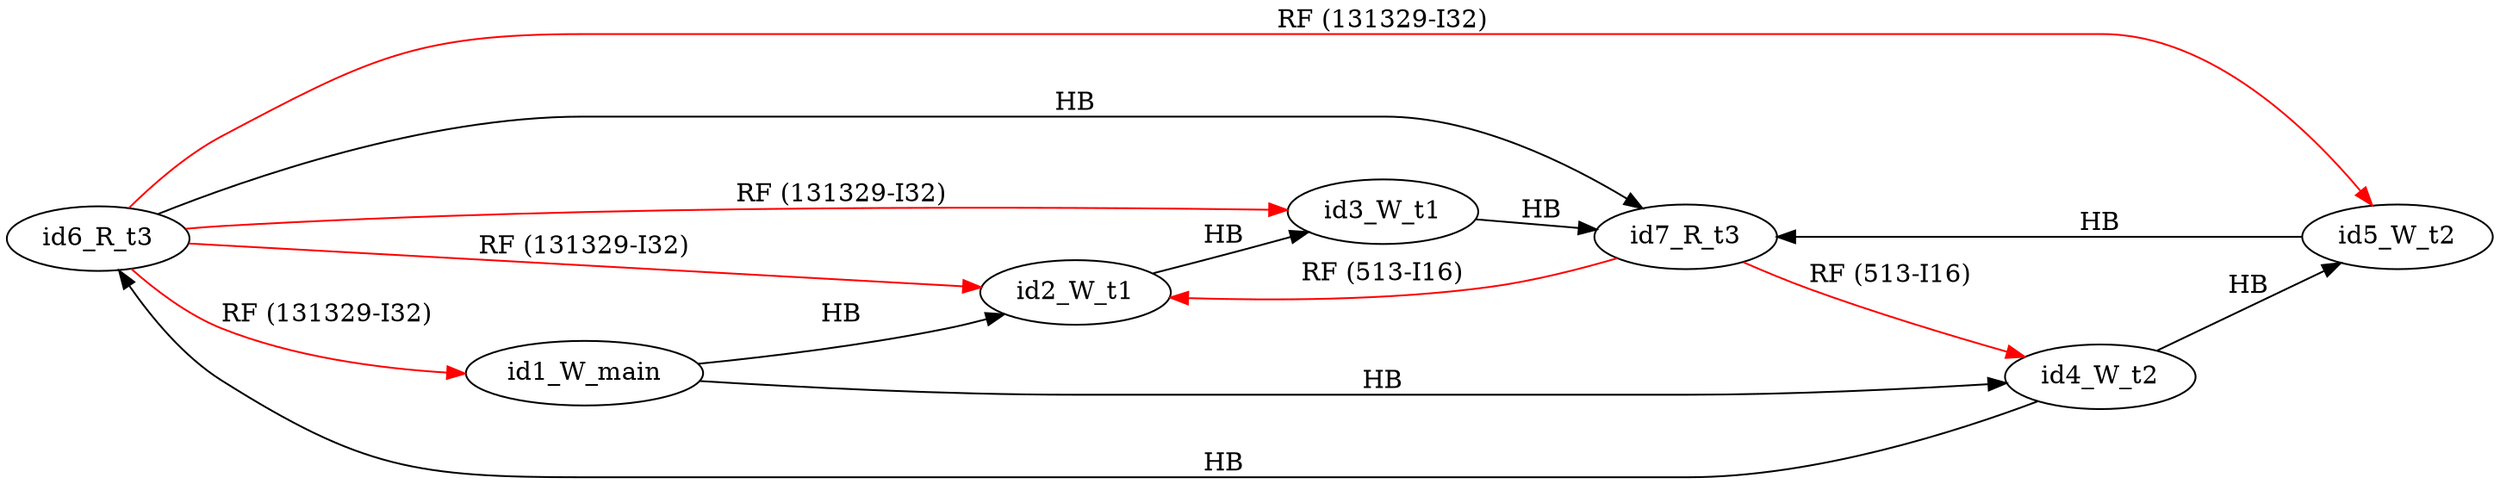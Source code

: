 digraph memory_model {
rankdir=LR;
splines=true; esep=0.5;
id6_R_t3 -> id1_W_main [label = "RF (131329-I32)", color="red"];
id6_R_t3 -> id2_W_t1 [label = "RF (131329-I32)", color="red"];
id6_R_t3 -> id3_W_t1 [label = "RF (131329-I32)", color="red"];
id6_R_t3 -> id5_W_t2 [label = "RF (131329-I32)", color="red"];
id7_R_t3 -> id2_W_t1 [label = "RF (513-I16)", color="red"];
id7_R_t3 -> id4_W_t2 [label = "RF (513-I16)", color="red"];
id2_W_t1 -> id3_W_t1 [label = "HB", color="black"];
id4_W_t2 -> id5_W_t2 [label = "HB", color="black"];
id6_R_t3 -> id7_R_t3 [label = "HB", color="black"];
id1_W_main -> id2_W_t1 [label = "HB", color="black"];
id1_W_main -> id4_W_t2 [label = "HB", color="black"];
id3_W_t1 -> id7_R_t3 [label = "HB", color="black"];
id4_W_t2 -> id6_R_t3 [label = "HB", color="black"];
id5_W_t2 -> id7_R_t3 [label = "HB", color="black"];
id1_W_main [pos="5.0,4!"]
id2_W_t1 [pos="0,2!"]
id3_W_t1 [pos="0,0!"]
id4_W_t2 [pos="5,2!"]
id5_W_t2 [pos="5,0!"]
id6_R_t3 [pos="10,2!"]
id7_R_t3 [pos="10,0!"]
}